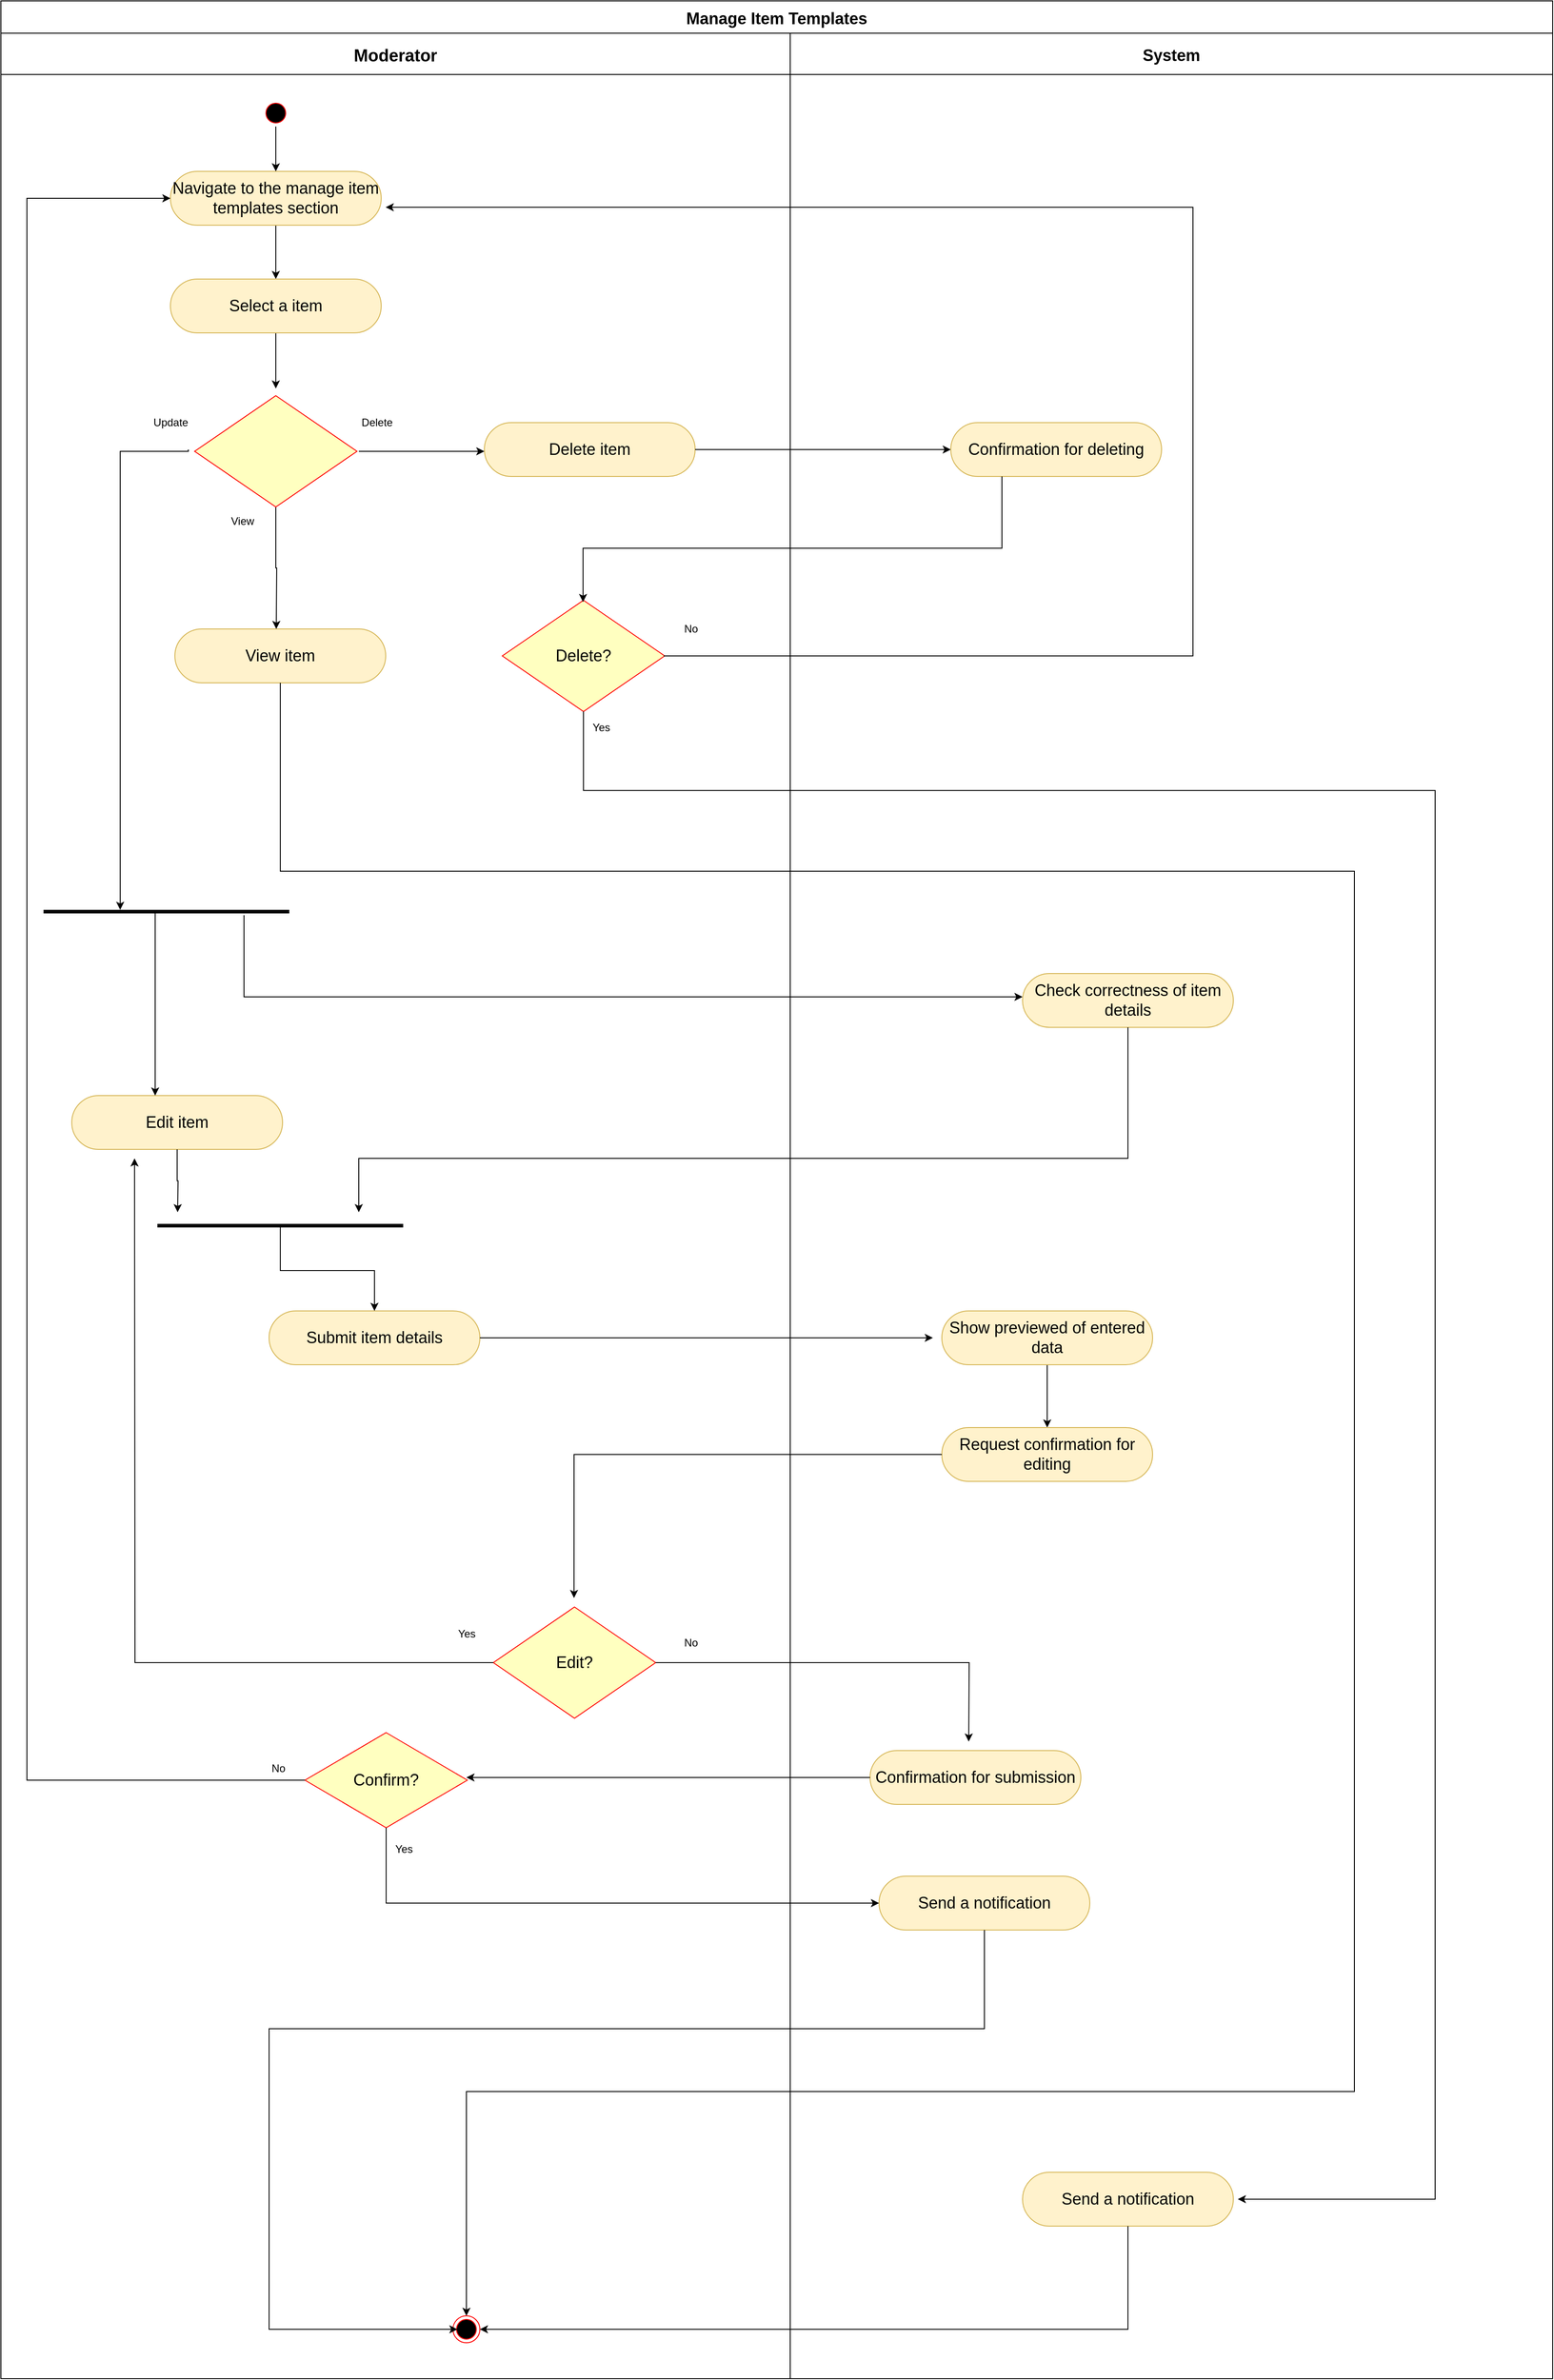 <mxfile version="20.5.1" type="device"><diagram id="xZEB11x45ckY4rtL5W4a" name="Page-1"><mxGraphModel dx="2520" dy="984" grid="1" gridSize="10" guides="1" tooltips="1" connect="1" arrows="1" fold="1" page="1" pageScale="1" pageWidth="827" pageHeight="1169" math="0" shadow="0"><root><mxCell id="0"/><mxCell id="1" parent="0"/><mxCell id="GR5993GMFmwK5rxwJkp5-1" value="Manage Item Templates" style="swimlane;childLayout=stackLayout;resizeParent=1;resizeParentMax=0;startSize=36;fontSize=18;swimlaneFillColor=none;fillColor=default;" parent="1" vertex="1"><mxGeometry x="621" y="670" width="1730" height="2650" as="geometry"/></mxCell><mxCell id="GR5993GMFmwK5rxwJkp5-2" value="Moderator" style="swimlane;startSize=46;fontSize=19;" parent="GR5993GMFmwK5rxwJkp5-1" vertex="1"><mxGeometry y="36" width="880" height="2614" as="geometry"><mxRectangle y="36" width="50" height="1234" as="alternateBounds"/></mxGeometry></mxCell><mxCell id="GR5993GMFmwK5rxwJkp5-3" style="edgeStyle=elbowEdgeStyle;rounded=0;orthogonalLoop=1;jettySize=auto;html=1;exitX=0.5;exitY=1;exitDx=0;exitDy=0;entryX=0.5;entryY=0;entryDx=0;entryDy=0;" parent="GR5993GMFmwK5rxwJkp5-2" source="GR5993GMFmwK5rxwJkp5-4" target="GR5993GMFmwK5rxwJkp5-8" edge="1"><mxGeometry relative="1" as="geometry"/></mxCell><mxCell id="GR5993GMFmwK5rxwJkp5-4" value="&lt;span id=&quot;docs-internal-guid-8911267b-7fff-a18d-b840-a1d3abe466f2&quot;&gt;&lt;span style=&quot;background-color: transparent; font-variant-numeric: normal; font-variant-east-asian: normal; vertical-align: baseline;&quot;&gt;&lt;font style=&quot;font-size: 18px;&quot;&gt;Navigate to the manage item templates section&lt;/font&gt;&lt;/span&gt;&lt;/span&gt;" style="rounded=1;whiteSpace=wrap;html=1;fontSize=18;arcSize=50;fillColor=#fff2cc;strokeColor=#d6b656;" parent="GR5993GMFmwK5rxwJkp5-2" vertex="1"><mxGeometry x="189" y="154" width="235" height="60" as="geometry"/></mxCell><mxCell id="GR5993GMFmwK5rxwJkp5-5" style="edgeStyle=elbowEdgeStyle;rounded=0;orthogonalLoop=1;jettySize=auto;html=1;entryX=0.5;entryY=0;entryDx=0;entryDy=0;" parent="GR5993GMFmwK5rxwJkp5-2" source="GR5993GMFmwK5rxwJkp5-6" target="GR5993GMFmwK5rxwJkp5-4" edge="1"><mxGeometry relative="1" as="geometry"/></mxCell><mxCell id="GR5993GMFmwK5rxwJkp5-6" value="" style="ellipse;html=1;shape=startState;fillColor=#000000;strokeColor=#ff0000;" parent="GR5993GMFmwK5rxwJkp5-2" vertex="1"><mxGeometry x="291.5" y="74" width="30" height="30" as="geometry"/></mxCell><mxCell id="GR5993GMFmwK5rxwJkp5-7" style="edgeStyle=elbowEdgeStyle;rounded=0;orthogonalLoop=1;jettySize=auto;html=1;exitX=0.5;exitY=1;exitDx=0;exitDy=0;entryX=0.5;entryY=0;entryDx=0;entryDy=0;" parent="GR5993GMFmwK5rxwJkp5-2" source="GR5993GMFmwK5rxwJkp5-8" edge="1"><mxGeometry relative="1" as="geometry"><mxPoint x="306.5" y="396.0" as="targetPoint"/></mxGeometry></mxCell><mxCell id="GR5993GMFmwK5rxwJkp5-8" value="&lt;span id=&quot;docs-internal-guid-8911267b-7fff-a18d-b840-a1d3abe466f2&quot;&gt;&lt;span style=&quot;background-color: transparent; font-variant-numeric: normal; font-variant-east-asian: normal; vertical-align: baseline;&quot;&gt;&lt;font style=&quot;font-size: 18px;&quot;&gt;Select a item&lt;br&gt;&lt;/font&gt;&lt;/span&gt;&lt;/span&gt;" style="rounded=1;whiteSpace=wrap;html=1;fontSize=18;arcSize=50;fillColor=#fff2cc;strokeColor=#d6b656;" parent="GR5993GMFmwK5rxwJkp5-2" vertex="1"><mxGeometry x="189" y="274" width="235" height="60" as="geometry"/></mxCell><mxCell id="GR5993GMFmwK5rxwJkp5-11" value="&lt;span id=&quot;docs-internal-guid-8911267b-7fff-a18d-b840-a1d3abe466f2&quot;&gt;&lt;span style=&quot;background-color: transparent; font-variant-numeric: normal; font-variant-east-asian: normal; vertical-align: baseline;&quot;&gt;&lt;font style=&quot;font-size: 18px;&quot;&gt;View item&lt;br&gt;&lt;/font&gt;&lt;/span&gt;&lt;/span&gt;" style="rounded=1;whiteSpace=wrap;html=1;fontSize=18;arcSize=50;fillColor=#fff2cc;strokeColor=#d6b656;" parent="GR5993GMFmwK5rxwJkp5-2" vertex="1"><mxGeometry x="194" y="664" width="235" height="60" as="geometry"/></mxCell><mxCell id="GR5993GMFmwK5rxwJkp5-24" style="edgeStyle=orthogonalEdgeStyle;rounded=0;orthogonalLoop=1;jettySize=auto;html=1;" parent="GR5993GMFmwK5rxwJkp5-2" source="GR5993GMFmwK5rxwJkp5-13" edge="1"><mxGeometry relative="1" as="geometry"><mxPoint x="307" y="664" as="targetPoint"/></mxGeometry></mxCell><mxCell id="GR5993GMFmwK5rxwJkp5-13" value="" style="rhombus;whiteSpace=wrap;html=1;fillColor=#ffffc0;strokeColor=#ff0000;fontSize=18;" parent="GR5993GMFmwK5rxwJkp5-2" vertex="1"><mxGeometry x="216" y="404" width="181" height="124" as="geometry"/></mxCell><mxCell id="GR5993GMFmwK5rxwJkp5-16" value="" style="ellipse;html=1;shape=endState;fillColor=#000000;strokeColor=#ff0000;fontSize=18;direction=west;" parent="GR5993GMFmwK5rxwJkp5-2" vertex="1"><mxGeometry x="504" y="2544" width="30" height="30" as="geometry"/></mxCell><mxCell id="GR5993GMFmwK5rxwJkp5-19" value="&lt;span id=&quot;docs-internal-guid-8911267b-7fff-a18d-b840-a1d3abe466f2&quot;&gt;&lt;span style=&quot;background-color: transparent; font-variant-numeric: normal; font-variant-east-asian: normal; vertical-align: baseline;&quot;&gt;&lt;font style=&quot;font-size: 18px;&quot;&gt;Delete item&lt;/font&gt;&lt;/span&gt;&lt;/span&gt;" style="rounded=1;whiteSpace=wrap;html=1;fontSize=18;arcSize=50;fillColor=#fff2cc;strokeColor=#d6b656;" parent="GR5993GMFmwK5rxwJkp5-2" vertex="1"><mxGeometry x="539" y="434" width="235" height="60" as="geometry"/></mxCell><mxCell id="GR5993GMFmwK5rxwJkp5-29" value="Delete?" style="rhombus;whiteSpace=wrap;html=1;fillColor=#ffffc0;strokeColor=#ff0000;fontSize=18;" parent="GR5993GMFmwK5rxwJkp5-2" vertex="1"><mxGeometry x="559" y="632" width="181" height="124" as="geometry"/></mxCell><mxCell id="GR5993GMFmwK5rxwJkp5-30" style="edgeStyle=orthogonalEdgeStyle;rounded=0;orthogonalLoop=1;jettySize=auto;html=1;" parent="GR5993GMFmwK5rxwJkp5-2" edge="1"><mxGeometry relative="1" as="geometry"><mxPoint x="429" y="194" as="targetPoint"/><mxPoint x="739" y="694" as="sourcePoint"/><Array as="points"><mxPoint x="1329" y="694"/><mxPoint x="1329" y="194"/></Array></mxGeometry></mxCell><mxCell id="GR5993GMFmwK5rxwJkp5-39" value="" style="line;strokeWidth=4;html=1;perimeter=backbonePerimeter;points=[];outlineConnect=0;" parent="GR5993GMFmwK5rxwJkp5-2" vertex="1"><mxGeometry x="47.5" y="974" width="274" height="10" as="geometry"/></mxCell><mxCell id="GR5993GMFmwK5rxwJkp5-47" value="&lt;span id=&quot;docs-internal-guid-8911267b-7fff-a18d-b840-a1d3abe466f2&quot;&gt;&lt;span style=&quot;background-color: transparent; font-variant-numeric: normal; font-variant-east-asian: normal; vertical-align: baseline;&quot;&gt;&lt;font style=&quot;font-size: 18px;&quot;&gt;Edit item&lt;br&gt;&lt;/font&gt;&lt;/span&gt;&lt;/span&gt;" style="rounded=1;whiteSpace=wrap;html=1;fontSize=18;arcSize=50;fillColor=#fff2cc;strokeColor=#d6b656;" parent="GR5993GMFmwK5rxwJkp5-2" vertex="1"><mxGeometry x="79" y="1184" width="235" height="60" as="geometry"/></mxCell><mxCell id="GR5993GMFmwK5rxwJkp5-45" value="&lt;span id=&quot;docs-internal-guid-8911267b-7fff-a18d-b840-a1d3abe466f2&quot;&gt;&lt;span style=&quot;background-color: transparent; font-variant-numeric: normal; font-variant-east-asian: normal; vertical-align: baseline;&quot;&gt;&lt;font style=&quot;font-size: 18px;&quot;&gt;Submit item details&lt;br&gt;&lt;/font&gt;&lt;/span&gt;&lt;/span&gt;" style="rounded=1;whiteSpace=wrap;html=1;fontSize=18;arcSize=50;fillColor=#fff2cc;strokeColor=#d6b656;" parent="GR5993GMFmwK5rxwJkp5-2" vertex="1"><mxGeometry x="299" y="1424" width="235" height="60" as="geometry"/></mxCell><mxCell id="GR5993GMFmwK5rxwJkp5-54" style="edgeStyle=orthogonalEdgeStyle;rounded=0;orthogonalLoop=1;jettySize=auto;html=1;" parent="GR5993GMFmwK5rxwJkp5-2" source="GR5993GMFmwK5rxwJkp5-48" target="GR5993GMFmwK5rxwJkp5-45" edge="1"><mxGeometry relative="1" as="geometry"/></mxCell><mxCell id="GR5993GMFmwK5rxwJkp5-48" value="" style="line;strokeWidth=4;html=1;perimeter=backbonePerimeter;points=[];outlineConnect=0;" parent="GR5993GMFmwK5rxwJkp5-2" vertex="1"><mxGeometry x="174.5" y="1324" width="274" height="10" as="geometry"/></mxCell><mxCell id="GR5993GMFmwK5rxwJkp5-22" style="edgeStyle=orthogonalEdgeStyle;rounded=0;orthogonalLoop=1;jettySize=auto;html=1;exitX=0.833;exitY=1.5;exitDx=0;exitDy=0;exitPerimeter=0;" parent="GR5993GMFmwK5rxwJkp5-2" source="GR5993GMFmwK5rxwJkp5-23" edge="1"><mxGeometry relative="1" as="geometry"><mxPoint x="133" y="977" as="targetPoint"/><mxPoint x="190.0" y="466.0" as="sourcePoint"/><Array as="points"><mxPoint x="133" y="466"/></Array></mxGeometry></mxCell><mxCell id="GR5993GMFmwK5rxwJkp5-31" style="edgeStyle=orthogonalEdgeStyle;rounded=0;orthogonalLoop=1;jettySize=auto;html=1;exitX=0.5;exitY=1;exitDx=0;exitDy=0;" parent="GR5993GMFmwK5rxwJkp5-2" source="GR5993GMFmwK5rxwJkp5-29" edge="1"><mxGeometry relative="1" as="geometry"><mxPoint x="1379" y="2414" as="targetPoint"/><Array as="points"><mxPoint x="650" y="844"/><mxPoint x="1599" y="844"/><mxPoint x="1599" y="2414"/><mxPoint x="1379" y="2414"/></Array></mxGeometry></mxCell><mxCell id="GR5993GMFmwK5rxwJkp5-57" value="Edit?" style="rhombus;whiteSpace=wrap;html=1;fillColor=#ffffc0;strokeColor=#ff0000;fontSize=18;" parent="GR5993GMFmwK5rxwJkp5-2" vertex="1"><mxGeometry x="549" y="1754" width="181" height="124" as="geometry"/></mxCell><mxCell id="GR5993GMFmwK5rxwJkp5-63" value="Confirm?" style="rhombus;whiteSpace=wrap;html=1;fillColor=#ffffc0;strokeColor=#ff0000;fontSize=18;" parent="GR5993GMFmwK5rxwJkp5-2" vertex="1"><mxGeometry x="339" y="1894" width="181" height="106" as="geometry"/></mxCell><mxCell id="GR5993GMFmwK5rxwJkp5-65" style="edgeStyle=orthogonalEdgeStyle;rounded=0;orthogonalLoop=1;jettySize=auto;html=1;entryX=0;entryY=0.5;entryDx=0;entryDy=0;" parent="GR5993GMFmwK5rxwJkp5-2" source="GR5993GMFmwK5rxwJkp5-63" target="GR5993GMFmwK5rxwJkp5-4" edge="1"><mxGeometry relative="1" as="geometry"><mxPoint x="29" y="154" as="targetPoint"/><Array as="points"><mxPoint x="29" y="1947"/><mxPoint x="29" y="184"/></Array></mxGeometry></mxCell><mxCell id="GR5993GMFmwK5rxwJkp5-69" style="edgeStyle=orthogonalEdgeStyle;rounded=0;orthogonalLoop=1;jettySize=auto;html=1;entryX=0.5;entryY=1;entryDx=0;entryDy=0;" parent="GR5993GMFmwK5rxwJkp5-2" source="GR5993GMFmwK5rxwJkp5-11" edge="1" target="GR5993GMFmwK5rxwJkp5-16"><mxGeometry relative="1" as="geometry"><mxPoint x="524" y="2094" as="targetPoint"/><Array as="points"><mxPoint x="312" y="934"/><mxPoint x="1509" y="934"/><mxPoint x="1509" y="2294"/><mxPoint x="519" y="2294"/></Array></mxGeometry></mxCell><mxCell id="GR5993GMFmwK5rxwJkp5-17" style="edgeStyle=orthogonalEdgeStyle;rounded=0;orthogonalLoop=1;jettySize=auto;html=1;" parent="GR5993GMFmwK5rxwJkp5-1" edge="1"><mxGeometry relative="1" as="geometry"><mxPoint x="539" y="502" as="targetPoint"/><Array as="points"><mxPoint x="519" y="502"/><mxPoint x="519" y="502"/></Array><mxPoint x="399" y="502" as="sourcePoint"/></mxGeometry></mxCell><mxCell id="GR5993GMFmwK5rxwJkp5-27" style="edgeStyle=orthogonalEdgeStyle;rounded=0;orthogonalLoop=1;jettySize=auto;html=1;" parent="GR5993GMFmwK5rxwJkp5-1" source="GR5993GMFmwK5rxwJkp5-19" target="GR5993GMFmwK5rxwJkp5-26" edge="1"><mxGeometry relative="1" as="geometry"/></mxCell><mxCell id="GR5993GMFmwK5rxwJkp5-18" value="System" style="swimlane;startSize=46;fontSize=18;gradientColor=none;strokeColor=#000000;" parent="GR5993GMFmwK5rxwJkp5-1" vertex="1"><mxGeometry x="880" y="36" width="850" height="2614" as="geometry"/></mxCell><mxCell id="GR5993GMFmwK5rxwJkp5-26" value="&lt;span id=&quot;docs-internal-guid-8911267b-7fff-a18d-b840-a1d3abe466f2&quot;&gt;&lt;span style=&quot;background-color: transparent; font-variant-numeric: normal; font-variant-east-asian: normal; vertical-align: baseline;&quot;&gt;&lt;font style=&quot;font-size: 18px;&quot;&gt;Confirmation for deleting&lt;/font&gt;&lt;/span&gt;&lt;/span&gt;" style="rounded=1;whiteSpace=wrap;html=1;fontSize=18;arcSize=50;fillColor=#fff2cc;strokeColor=#d6b656;" parent="GR5993GMFmwK5rxwJkp5-18" vertex="1"><mxGeometry x="179" y="434" width="235" height="60" as="geometry"/></mxCell><mxCell id="GR5993GMFmwK5rxwJkp5-46" value="&lt;span id=&quot;docs-internal-guid-8911267b-7fff-a18d-b840-a1d3abe466f2&quot;&gt;&lt;span style=&quot;background-color: transparent; font-variant-numeric: normal; font-variant-east-asian: normal; vertical-align: baseline;&quot;&gt;&lt;font style=&quot;font-size: 18px;&quot;&gt;Check correctness of item details&lt;br&gt;&lt;/font&gt;&lt;/span&gt;&lt;/span&gt;" style="rounded=1;whiteSpace=wrap;html=1;fontSize=18;arcSize=50;fillColor=#fff2cc;strokeColor=#d6b656;" parent="GR5993GMFmwK5rxwJkp5-18" vertex="1"><mxGeometry x="259" y="1048" width="235" height="60" as="geometry"/></mxCell><mxCell id="GR5993GMFmwK5rxwJkp5-56" style="edgeStyle=orthogonalEdgeStyle;rounded=0;orthogonalLoop=1;jettySize=auto;html=1;exitX=0.5;exitY=1;exitDx=0;exitDy=0;entryX=0.5;entryY=0;entryDx=0;entryDy=0;" parent="GR5993GMFmwK5rxwJkp5-18" source="GR5993GMFmwK5rxwJkp5-53" target="GR5993GMFmwK5rxwJkp5-52" edge="1"><mxGeometry relative="1" as="geometry"/></mxCell><mxCell id="GR5993GMFmwK5rxwJkp5-53" value="&lt;span id=&quot;docs-internal-guid-8911267b-7fff-a18d-b840-a1d3abe466f2&quot;&gt;&lt;span style=&quot;background-color: transparent; font-variant-numeric: normal; font-variant-east-asian: normal; vertical-align: baseline;&quot;&gt;&lt;font style=&quot;font-size: 18px;&quot;&gt;Show previewed of entered data&lt;br&gt;&lt;/font&gt;&lt;/span&gt;&lt;/span&gt;" style="rounded=1;whiteSpace=wrap;html=1;fontSize=18;arcSize=50;fillColor=#fff2cc;strokeColor=#d6b656;" parent="GR5993GMFmwK5rxwJkp5-18" vertex="1"><mxGeometry x="169" y="1424" width="235" height="60" as="geometry"/></mxCell><mxCell id="GR5993GMFmwK5rxwJkp5-52" value="&lt;span id=&quot;docs-internal-guid-8911267b-7fff-a18d-b840-a1d3abe466f2&quot;&gt;&lt;span style=&quot;background-color: transparent; font-variant-numeric: normal; font-variant-east-asian: normal; vertical-align: baseline;&quot;&gt;&lt;font style=&quot;font-size: 18px;&quot;&gt;Request confirmation for editing&lt;br&gt;&lt;/font&gt;&lt;/span&gt;&lt;/span&gt;" style="rounded=1;whiteSpace=wrap;html=1;fontSize=18;arcSize=50;fillColor=#fff2cc;strokeColor=#d6b656;" parent="GR5993GMFmwK5rxwJkp5-18" vertex="1"><mxGeometry x="169" y="1554" width="235" height="60" as="geometry"/></mxCell><mxCell id="GR5993GMFmwK5rxwJkp5-51" value="&lt;span id=&quot;docs-internal-guid-8911267b-7fff-a18d-b840-a1d3abe466f2&quot;&gt;&lt;span style=&quot;background-color: transparent; font-variant-numeric: normal; font-variant-east-asian: normal; vertical-align: baseline;&quot;&gt;&lt;font style=&quot;font-size: 18px;&quot;&gt;Confirmation for submission&lt;br&gt;&lt;/font&gt;&lt;/span&gt;&lt;/span&gt;" style="rounded=1;whiteSpace=wrap;html=1;fontSize=18;arcSize=50;fillColor=#fff2cc;strokeColor=#d6b656;" parent="GR5993GMFmwK5rxwJkp5-18" vertex="1"><mxGeometry x="89" y="1914" width="235" height="60" as="geometry"/></mxCell><mxCell id="GWlWbGFh2xZM6SNjSiSM-2" value="&lt;span id=&quot;docs-internal-guid-8911267b-7fff-a18d-b840-a1d3abe466f2&quot;&gt;&lt;span style=&quot;background-color: transparent; font-variant-numeric: normal; font-variant-east-asian: normal; vertical-align: baseline;&quot;&gt;&lt;font style=&quot;font-size: 18px;&quot;&gt;Send a notification&lt;br&gt;&lt;/font&gt;&lt;/span&gt;&lt;/span&gt;" style="rounded=1;whiteSpace=wrap;html=1;fontSize=18;arcSize=50;fillColor=#fff2cc;strokeColor=#d6b656;" vertex="1" parent="GR5993GMFmwK5rxwJkp5-18"><mxGeometry x="259" y="2384" width="235" height="60" as="geometry"/></mxCell><mxCell id="GWlWbGFh2xZM6SNjSiSM-1" value="&lt;span id=&quot;docs-internal-guid-8911267b-7fff-a18d-b840-a1d3abe466f2&quot;&gt;&lt;span style=&quot;background-color: transparent; font-variant-numeric: normal; font-variant-east-asian: normal; vertical-align: baseline;&quot;&gt;&lt;font style=&quot;font-size: 18px;&quot;&gt;Send a notification&lt;br&gt;&lt;/font&gt;&lt;/span&gt;&lt;/span&gt;" style="rounded=1;whiteSpace=wrap;html=1;fontSize=18;arcSize=50;fillColor=#fff2cc;strokeColor=#d6b656;" vertex="1" parent="GR5993GMFmwK5rxwJkp5-18"><mxGeometry x="99" y="2054" width="235" height="60" as="geometry"/></mxCell><mxCell id="GR5993GMFmwK5rxwJkp5-59" style="edgeStyle=orthogonalEdgeStyle;rounded=0;orthogonalLoop=1;jettySize=auto;html=1;entryX=0.497;entryY=-0.081;entryDx=0;entryDy=0;entryPerimeter=0;" parent="GR5993GMFmwK5rxwJkp5-1" source="GR5993GMFmwK5rxwJkp5-52" target="GR5993GMFmwK5rxwJkp5-57" edge="1"><mxGeometry relative="1" as="geometry"/></mxCell><mxCell id="GWlWbGFh2xZM6SNjSiSM-3" style="edgeStyle=orthogonalEdgeStyle;rounded=0;orthogonalLoop=1;jettySize=auto;html=1;entryX=0;entryY=0.5;entryDx=0;entryDy=0;" edge="1" parent="GR5993GMFmwK5rxwJkp5-1" source="GWlWbGFh2xZM6SNjSiSM-2" target="GR5993GMFmwK5rxwJkp5-16"><mxGeometry relative="1" as="geometry"><Array as="points"><mxPoint x="1257" y="2595"/></Array></mxGeometry></mxCell><mxCell id="GR5993GMFmwK5rxwJkp5-66" style="edgeStyle=orthogonalEdgeStyle;rounded=0;orthogonalLoop=1;jettySize=auto;html=1;entryX=0;entryY=0.5;entryDx=0;entryDy=0;" parent="GR5993GMFmwK5rxwJkp5-1" source="GR5993GMFmwK5rxwJkp5-63" target="GWlWbGFh2xZM6SNjSiSM-1" edge="1"><mxGeometry relative="1" as="geometry"><mxPoint x="449" y="2170" as="targetPoint"/><Array as="points"><mxPoint x="430" y="2120"/></Array></mxGeometry></mxCell><mxCell id="GWlWbGFh2xZM6SNjSiSM-4" style="edgeStyle=orthogonalEdgeStyle;rounded=0;orthogonalLoop=1;jettySize=auto;html=1;" edge="1" parent="GR5993GMFmwK5rxwJkp5-1" source="GWlWbGFh2xZM6SNjSiSM-1"><mxGeometry relative="1" as="geometry"><mxPoint x="509" y="2595" as="targetPoint"/><Array as="points"><mxPoint x="1096" y="2260"/><mxPoint x="299" y="2260"/><mxPoint x="299" y="2595"/><mxPoint x="508" y="2595"/></Array></mxGeometry></mxCell><mxCell id="GR5993GMFmwK5rxwJkp5-20" value="Delete" style="text;html=1;align=center;verticalAlign=middle;resizable=0;points=[];autosize=1;strokeColor=none;fillColor=none;" parent="1" vertex="1"><mxGeometry x="1010" y="1125" width="60" height="30" as="geometry"/></mxCell><mxCell id="GR5993GMFmwK5rxwJkp5-21" value="View" style="text;html=1;align=center;verticalAlign=middle;resizable=0;points=[];autosize=1;strokeColor=none;fillColor=none;" parent="1" vertex="1"><mxGeometry x="865" y="1235" width="50" height="30" as="geometry"/></mxCell><mxCell id="GR5993GMFmwK5rxwJkp5-23" value="Update" style="text;html=1;align=center;verticalAlign=middle;resizable=0;points=[];autosize=1;strokeColor=none;fillColor=none;" parent="1" vertex="1"><mxGeometry x="780" y="1125" width="60" height="30" as="geometry"/></mxCell><mxCell id="GR5993GMFmwK5rxwJkp5-28" style="edgeStyle=orthogonalEdgeStyle;rounded=0;orthogonalLoop=1;jettySize=auto;html=1;" parent="1" source="GR5993GMFmwK5rxwJkp5-26" edge="1"><mxGeometry relative="1" as="geometry"><mxPoint x="1270" y="1340" as="targetPoint"/><Array as="points"><mxPoint x="1737" y="1280"/><mxPoint x="1270" y="1280"/></Array></mxGeometry></mxCell><mxCell id="GR5993GMFmwK5rxwJkp5-32" value="No" style="text;html=1;align=center;verticalAlign=middle;resizable=0;points=[];autosize=1;strokeColor=none;fillColor=none;" parent="1" vertex="1"><mxGeometry x="1370" y="1355" width="40" height="30" as="geometry"/></mxCell><mxCell id="GR5993GMFmwK5rxwJkp5-33" value="Yes" style="text;html=1;align=center;verticalAlign=middle;resizable=0;points=[];autosize=1;strokeColor=none;fillColor=none;" parent="1" vertex="1"><mxGeometry x="1270" y="1465" width="40" height="30" as="geometry"/></mxCell><mxCell id="GR5993GMFmwK5rxwJkp5-43" style="edgeStyle=orthogonalEdgeStyle;rounded=0;orthogonalLoop=1;jettySize=auto;html=1;" parent="1" edge="1"><mxGeometry relative="1" as="geometry"><mxPoint x="793" y="1890" as="targetPoint"/><mxPoint x="793" y="1687" as="sourcePoint"/><Array as="points"/></mxGeometry></mxCell><mxCell id="GR5993GMFmwK5rxwJkp5-44" style="edgeStyle=orthogonalEdgeStyle;rounded=0;orthogonalLoop=1;jettySize=auto;html=1;" parent="1" edge="1"><mxGeometry relative="1" as="geometry"><mxPoint x="1760" y="1780" as="targetPoint"/><mxPoint x="892" y="1689" as="sourcePoint"/><Array as="points"><mxPoint x="892" y="1780"/><mxPoint x="1760" y="1780"/></Array></mxGeometry></mxCell><mxCell id="GR5993GMFmwK5rxwJkp5-49" style="edgeStyle=orthogonalEdgeStyle;rounded=0;orthogonalLoop=1;jettySize=auto;html=1;" parent="1" source="GR5993GMFmwK5rxwJkp5-47" edge="1"><mxGeometry relative="1" as="geometry"><mxPoint x="818" y="2020" as="targetPoint"/></mxGeometry></mxCell><mxCell id="GR5993GMFmwK5rxwJkp5-50" style="edgeStyle=orthogonalEdgeStyle;rounded=0;orthogonalLoop=1;jettySize=auto;html=1;" parent="1" source="GR5993GMFmwK5rxwJkp5-46" edge="1"><mxGeometry relative="1" as="geometry"><mxPoint x="1020" y="2020" as="targetPoint"/><Array as="points"><mxPoint x="1878" y="1960"/><mxPoint x="1020" y="1960"/></Array></mxGeometry></mxCell><mxCell id="GR5993GMFmwK5rxwJkp5-55" style="edgeStyle=orthogonalEdgeStyle;rounded=0;orthogonalLoop=1;jettySize=auto;html=1;" parent="1" source="GR5993GMFmwK5rxwJkp5-45" edge="1"><mxGeometry relative="1" as="geometry"><mxPoint x="1660" y="2160" as="targetPoint"/></mxGeometry></mxCell><mxCell id="GR5993GMFmwK5rxwJkp5-58" style="edgeStyle=orthogonalEdgeStyle;rounded=0;orthogonalLoop=1;jettySize=auto;html=1;" parent="1" source="GR5993GMFmwK5rxwJkp5-57" edge="1"><mxGeometry relative="1" as="geometry"><mxPoint x="1700" y="2610" as="targetPoint"/></mxGeometry></mxCell><mxCell id="GR5993GMFmwK5rxwJkp5-60" style="edgeStyle=orthogonalEdgeStyle;rounded=0;orthogonalLoop=1;jettySize=auto;html=1;" parent="1" source="GR5993GMFmwK5rxwJkp5-57" edge="1"><mxGeometry relative="1" as="geometry"><mxPoint x="770" y="1960" as="targetPoint"/></mxGeometry></mxCell><mxCell id="GR5993GMFmwK5rxwJkp5-61" value="No" style="text;html=1;align=center;verticalAlign=middle;resizable=0;points=[];autosize=1;strokeColor=none;fillColor=none;" parent="1" vertex="1"><mxGeometry x="1370" y="2485" width="40" height="30" as="geometry"/></mxCell><mxCell id="GR5993GMFmwK5rxwJkp5-62" value="Yes" style="text;html=1;align=center;verticalAlign=middle;resizable=0;points=[];autosize=1;strokeColor=none;fillColor=none;" parent="1" vertex="1"><mxGeometry x="1120" y="2475" width="40" height="30" as="geometry"/></mxCell><mxCell id="GR5993GMFmwK5rxwJkp5-64" style="edgeStyle=orthogonalEdgeStyle;rounded=0;orthogonalLoop=1;jettySize=auto;html=1;" parent="1" source="GR5993GMFmwK5rxwJkp5-51" edge="1"><mxGeometry relative="1" as="geometry"><mxPoint x="1140" y="2650" as="targetPoint"/></mxGeometry></mxCell><mxCell id="GR5993GMFmwK5rxwJkp5-67" value="Yes" style="text;html=1;align=center;verticalAlign=middle;resizable=0;points=[];autosize=1;strokeColor=none;fillColor=none;" parent="1" vertex="1"><mxGeometry x="1050" y="2715" width="40" height="30" as="geometry"/></mxCell><mxCell id="GR5993GMFmwK5rxwJkp5-68" value="No" style="text;html=1;align=center;verticalAlign=middle;resizable=0;points=[];autosize=1;strokeColor=none;fillColor=none;" parent="1" vertex="1"><mxGeometry x="910" y="2625" width="40" height="30" as="geometry"/></mxCell></root></mxGraphModel></diagram></mxfile>